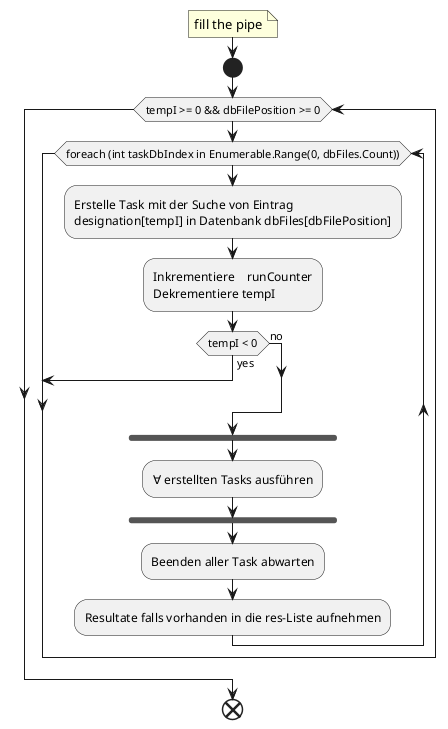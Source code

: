 @startuml "Case A"

    note: fill the pipe
    start
        while (tempI >= 0 && dbFilePosition >= 0)
            while (foreach (int taskDbIndex in Enumerable.Range(0, dbFiles.Count)))
                :Erstelle Task mit der Suche von Eintrag\ndesignation[tempI] in Datenbank dbFiles[dbFilePosition];
                :Inkrementiere    runCounter\nDekrementiere tempI;
                if (tempI < 0) then (yes)
                    break;
                else (no)
                endif
            fork
                :&#8704; erstellten Tasks ausführen;
            end fork
            :Beenden aller Task abwarten;
            :Resultate falls vorhanden in die res-Liste aufnehmen;
            endwhile
        endwhile
    end

@enduml

' --LiteDbLib.Controller.SearchDbController--
' if (runCounter < fillPipeCount) { //fill the pipe
'     int tempI = i, dbFilePosition = dbFiles.Count - 1;
'     while (tempI >= 0 && dbFilePosition >= 0) {
'         Task<List<CveResult>>[] tasks = new Task<List<CveResult>>[tempI + 1];
'         foreach (int taskDbIndex in Enumerable.Range(0, dbFiles.Count)) {
'             string db = dbFiles[dbFilePosition];
'             string des = designations[tempI];
'             tasks[taskDbIndex] = Task.Run(() => SearchInDb(db, des));
'             runCounter += 1;
'             dbFilePosition -= 1; tempI -= 1;
'             if (tempI < 0) {
'                 break;
'             }
'         }
'         List<CveResult>[] res = await Task.WhenAll(tasks);
'         //await Console.Out.WriteLineAsync(); // only for debug check
'         foreach (List<CveResult> x in res) {
'             results.AddRange(x);
'         }
'     }
'     if (i == (designations.Count - 1)) {
'         i -= 1; // if pipe filled let check the pipeCount again and reset so the highest element
'     }
' }